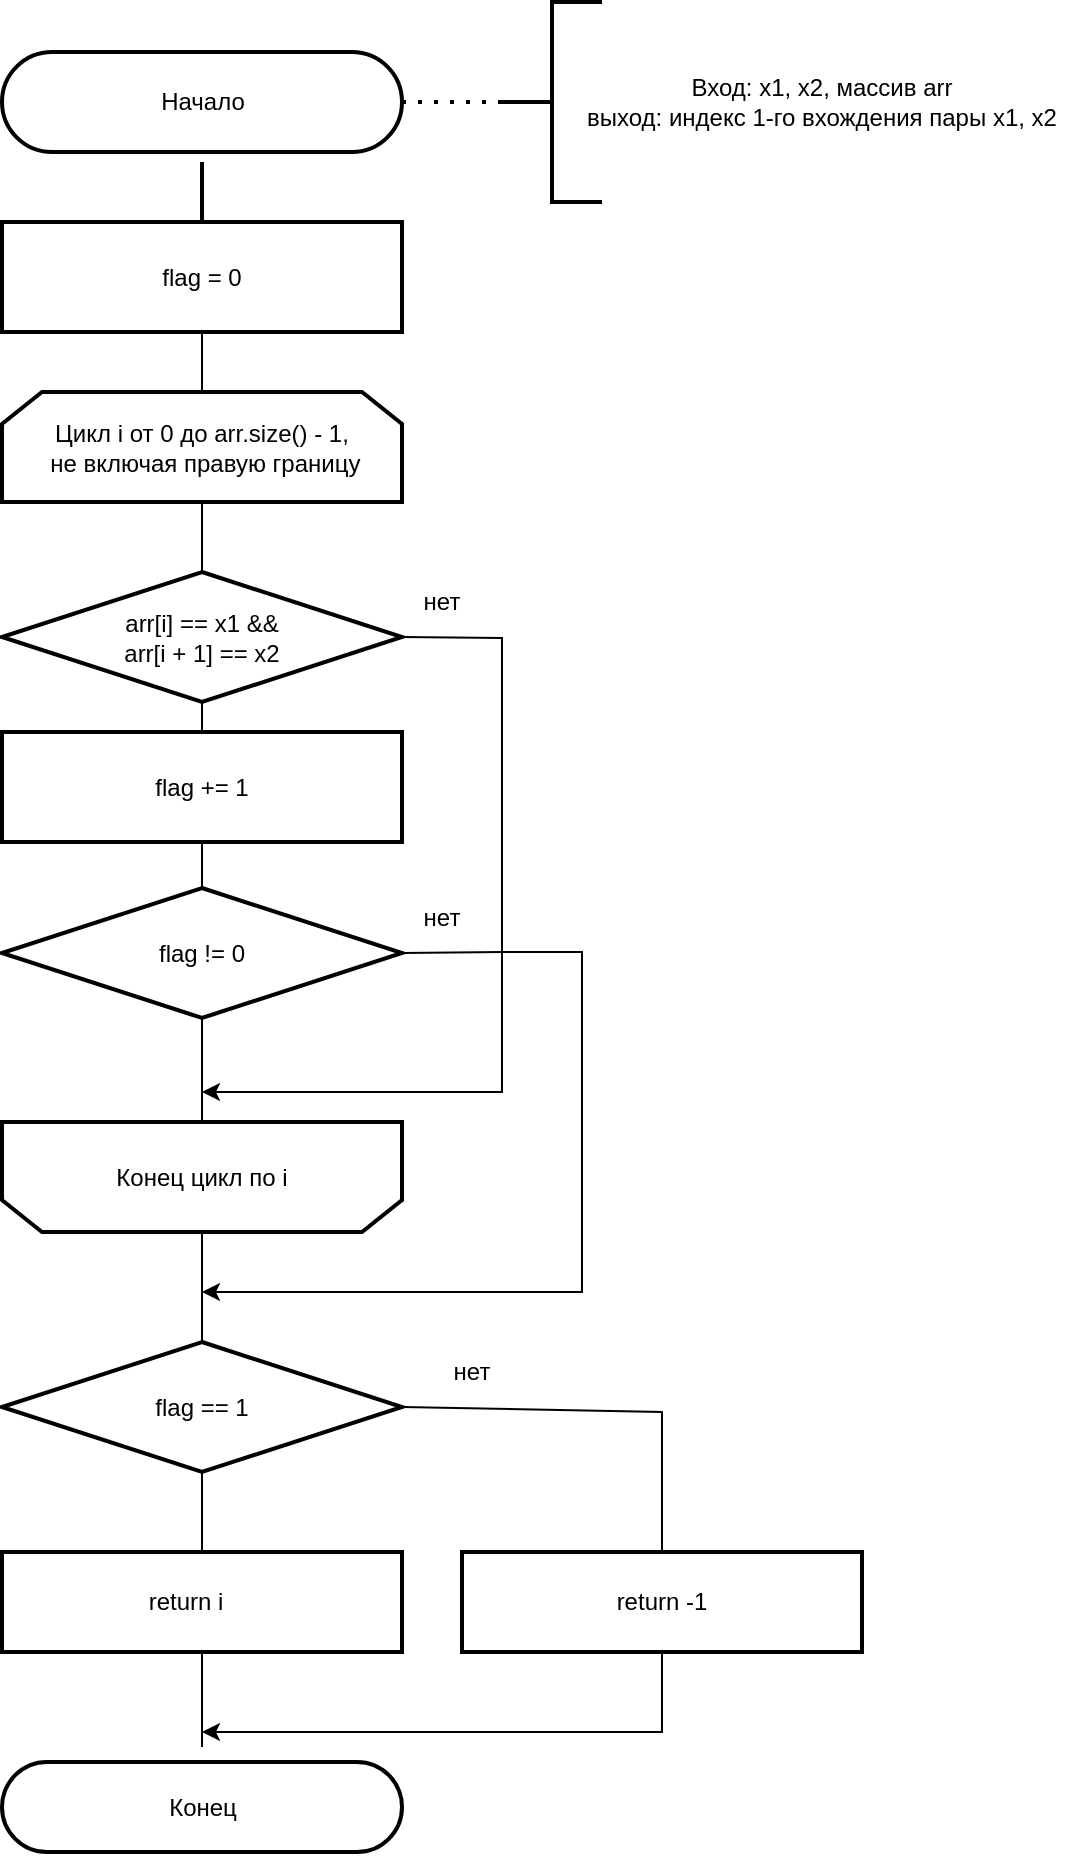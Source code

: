 <mxfile version="20.8.16" type="device"><diagram name="Page-1" id="8F8q21Rln6fJG1tnKdz3"><mxGraphModel dx="1434" dy="844" grid="1" gridSize="10" guides="1" tooltips="1" connect="1" arrows="1" fold="1" page="1" pageScale="1" pageWidth="690" pageHeight="980" math="0" shadow="0"><root><mxCell id="0"/><mxCell id="1" parent="0"/><mxCell id="TarQ6_jnv9ZqROeu05a5-2" style="edgeStyle=orthogonalEdgeStyle;rounded=0;orthogonalLoop=1;jettySize=auto;html=1;exitX=0.5;exitY=0.5;exitDx=0;exitDy=30;exitPerimeter=0;entryX=0.5;entryY=0;entryDx=0;entryDy=0;endArrow=none;endFill=0;strokeWidth=2;" parent="1" source="TarQ6_jnv9ZqROeu05a5-3" target="TarQ6_jnv9ZqROeu05a5-9" edge="1"><mxGeometry relative="1" as="geometry"/></mxCell><mxCell id="TarQ6_jnv9ZqROeu05a5-3" value="&lt;font style=&quot;font-size: 12px&quot;&gt;Начало&lt;/font&gt;" style="html=1;dashed=0;whitespace=wrap;shape=mxgraph.dfd.start;strokeWidth=2;" parent="1" vertex="1"><mxGeometry x="110" y="40" width="200" height="50" as="geometry"/></mxCell><mxCell id="TarQ6_jnv9ZqROeu05a5-4" style="edgeStyle=orthogonalEdgeStyle;rounded=0;orthogonalLoop=1;jettySize=auto;html=1;exitX=0.5;exitY=1;exitDx=0;exitDy=0;" parent="1" edge="1"><mxGeometry relative="1" as="geometry"><mxPoint x="160" y="180" as="sourcePoint"/><mxPoint x="160" y="180" as="targetPoint"/></mxGeometry></mxCell><mxCell id="TarQ6_jnv9ZqROeu05a5-7" value="&lt;font style=&quot;font-size: 12px&quot;&gt;flag += 1&lt;br&gt;&lt;/font&gt;" style="rounded=0;whiteSpace=wrap;html=1;strokeWidth=2;" parent="1" vertex="1"><mxGeometry x="110" y="380" width="200" height="55" as="geometry"/></mxCell><mxCell id="TarQ6_jnv9ZqROeu05a5-9" value="&lt;font&gt;flag = 0&lt;br&gt;&lt;/font&gt;" style="rounded=0;whiteSpace=wrap;html=1;strokeWidth=2;" parent="1" vertex="1"><mxGeometry x="110" y="125" width="200" height="55" as="geometry"/></mxCell><mxCell id="TarQ6_jnv9ZqROeu05a5-10" value="&lt;font style=&quot;font-size: 12px&quot;&gt;Конец&lt;/font&gt;" style="html=1;dashed=0;whitespace=wrap;shape=mxgraph.dfd.start;strokeWidth=2;" parent="1" vertex="1"><mxGeometry x="110" y="895" width="200" height="45" as="geometry"/></mxCell><mxCell id="TarQ6_jnv9ZqROeu05a5-22" value="Цикл i от 0 до arr.size() - 1,&lt;br&gt;&amp;nbsp;не включая правую границу" style="shape=loopLimit;whiteSpace=wrap;html=1;strokeWidth=2;" parent="1" vertex="1"><mxGeometry x="110" y="210" width="200" height="55" as="geometry"/></mxCell><mxCell id="TarQ6_jnv9ZqROeu05a5-25" value="Конец цикл по i" style="shape=loopLimit;whiteSpace=wrap;html=1;strokeWidth=2;direction=west;" parent="1" vertex="1"><mxGeometry x="110" y="575" width="200" height="55" as="geometry"/></mxCell><mxCell id="TarQ6_jnv9ZqROeu05a5-27" value="arr[i] == x1 &amp;amp;&amp;amp; &lt;br&gt;arr[i + 1] == x2" style="rhombus;whiteSpace=wrap;html=1;strokeWidth=2;" parent="1" vertex="1"><mxGeometry x="110" y="300" width="200" height="65" as="geometry"/></mxCell><mxCell id="TarQ6_jnv9ZqROeu05a5-29" value="flag == 1" style="rhombus;whiteSpace=wrap;html=1;strokeWidth=2;" parent="1" vertex="1"><mxGeometry x="110" y="685" width="200" height="65" as="geometry"/></mxCell><mxCell id="TarQ6_jnv9ZqROeu05a5-30" value="&lt;font style=&quot;font-size: 12px&quot;&gt;return i&lt;span style=&quot;white-space: pre;&quot;&gt;&#9;&lt;/span&gt;&lt;br&gt;&lt;/font&gt;" style="rounded=0;whiteSpace=wrap;html=1;strokeWidth=2;" parent="1" vertex="1"><mxGeometry x="110" y="790" width="200" height="50" as="geometry"/></mxCell><mxCell id="TarQ6_jnv9ZqROeu05a5-35" value="" style="endArrow=none;html=1;rounded=0;exitX=0.5;exitY=1;exitDx=0;exitDy=0;entryX=0.5;entryY=0.5;entryDx=0;entryDy=-30;entryPerimeter=0;" parent="1" source="TarQ6_jnv9ZqROeu05a5-30" target="TarQ6_jnv9ZqROeu05a5-10" edge="1"><mxGeometry width="50" height="50" relative="1" as="geometry"><mxPoint x="320" y="200" as="sourcePoint"/><mxPoint x="330" y="440" as="targetPoint"/></mxGeometry></mxCell><mxCell id="TarQ6_jnv9ZqROeu05a5-36" value="" style="endArrow=none;html=1;rounded=0;exitX=0.5;exitY=0;exitDx=0;exitDy=0;entryX=0.5;entryY=1;entryDx=0;entryDy=0;" parent="1" source="TarQ6_jnv9ZqROeu05a5-30" target="TarQ6_jnv9ZqROeu05a5-29" edge="1"><mxGeometry width="50" height="50" relative="1" as="geometry"><mxPoint x="320" y="200" as="sourcePoint"/><mxPoint x="370" y="150" as="targetPoint"/></mxGeometry></mxCell><mxCell id="TarQ6_jnv9ZqROeu05a5-37" value="" style="endArrow=none;html=1;rounded=0;exitX=0.5;exitY=0;exitDx=0;exitDy=0;entryX=0.5;entryY=0;entryDx=0;entryDy=0;" parent="1" source="TarQ6_jnv9ZqROeu05a5-25" target="TarQ6_jnv9ZqROeu05a5-29" edge="1"><mxGeometry width="50" height="50" relative="1" as="geometry"><mxPoint x="320" y="200" as="sourcePoint"/><mxPoint x="370" y="150" as="targetPoint"/></mxGeometry></mxCell><mxCell id="TarQ6_jnv9ZqROeu05a5-39" value="" style="endArrow=none;html=1;rounded=0;entryX=0.5;entryY=1;entryDx=0;entryDy=0;exitX=0.5;exitY=0;exitDx=0;exitDy=0;" parent="1" source="TarQ6_jnv9ZqROeu05a5-7" target="TarQ6_jnv9ZqROeu05a5-27" edge="1"><mxGeometry width="50" height="50" relative="1" as="geometry"><mxPoint x="320" y="200" as="sourcePoint"/><mxPoint x="370" y="150" as="targetPoint"/></mxGeometry></mxCell><mxCell id="TarQ6_jnv9ZqROeu05a5-40" value="" style="endArrow=none;html=1;rounded=0;exitX=0.5;exitY=1;exitDx=0;exitDy=0;entryX=0.5;entryY=0;entryDx=0;entryDy=0;" parent="1" source="TarQ6_jnv9ZqROeu05a5-22" target="TarQ6_jnv9ZqROeu05a5-27" edge="1"><mxGeometry width="50" height="50" relative="1" as="geometry"><mxPoint x="320" y="200" as="sourcePoint"/><mxPoint x="370" y="150" as="targetPoint"/></mxGeometry></mxCell><mxCell id="TarQ6_jnv9ZqROeu05a5-41" value="" style="endArrow=none;html=1;rounded=0;entryX=0.5;entryY=1;entryDx=0;entryDy=0;exitX=0.5;exitY=0;exitDx=0;exitDy=0;" parent="1" source="TarQ6_jnv9ZqROeu05a5-22" target="TarQ6_jnv9ZqROeu05a5-9" edge="1"><mxGeometry width="50" height="50" relative="1" as="geometry"><mxPoint x="320" y="200" as="sourcePoint"/><mxPoint x="370" y="150" as="targetPoint"/></mxGeometry></mxCell><mxCell id="TarQ6_jnv9ZqROeu05a5-42" value="" style="endArrow=classic;html=1;rounded=0;exitX=0.5;exitY=1;exitDx=0;exitDy=0;" parent="1" source="TarQ6_jnv9ZqROeu05a5-44" edge="1"><mxGeometry width="50" height="50" relative="1" as="geometry"><mxPoint x="350" y="470" as="sourcePoint"/><mxPoint x="210" y="880" as="targetPoint"/><Array as="points"><mxPoint x="440" y="880"/></Array></mxGeometry></mxCell><mxCell id="TarQ6_jnv9ZqROeu05a5-43" value="" style="endArrow=classic;html=1;rounded=0;exitX=1;exitY=0.5;exitDx=0;exitDy=0;" parent="1" source="TarQ6_jnv9ZqROeu05a5-27" edge="1"><mxGeometry width="50" height="50" relative="1" as="geometry"><mxPoint x="350" y="470" as="sourcePoint"/><mxPoint x="210" y="560" as="targetPoint"/><Array as="points"><mxPoint x="360" y="333"/><mxPoint x="360" y="560"/></Array></mxGeometry></mxCell><mxCell id="TarQ6_jnv9ZqROeu05a5-44" value="&lt;font style=&quot;font-size: 12px&quot;&gt;return -1&lt;br&gt;&lt;/font&gt;" style="rounded=0;whiteSpace=wrap;html=1;strokeWidth=2;" parent="1" vertex="1"><mxGeometry x="340" y="790" width="200" height="50" as="geometry"/></mxCell><mxCell id="TarQ6_jnv9ZqROeu05a5-45" value="" style="endArrow=none;html=1;rounded=0;exitX=1;exitY=0.5;exitDx=0;exitDy=0;entryX=0.5;entryY=0;entryDx=0;entryDy=0;" parent="1" source="TarQ6_jnv9ZqROeu05a5-29" target="TarQ6_jnv9ZqROeu05a5-44" edge="1"><mxGeometry width="50" height="50" relative="1" as="geometry"><mxPoint x="350" y="630" as="sourcePoint"/><mxPoint x="400" y="580" as="targetPoint"/><Array as="points"><mxPoint x="440" y="720"/></Array></mxGeometry></mxCell><mxCell id="TarQ6_jnv9ZqROeu05a5-46" value="нет" style="text;html=1;strokeColor=none;fillColor=none;align=center;verticalAlign=middle;whiteSpace=wrap;rounded=0;" parent="1" vertex="1"><mxGeometry x="300" y="300" width="60" height="30" as="geometry"/></mxCell><mxCell id="TarQ6_jnv9ZqROeu05a5-47" value="нет" style="text;html=1;strokeColor=none;fillColor=none;align=center;verticalAlign=middle;whiteSpace=wrap;rounded=0;" parent="1" vertex="1"><mxGeometry x="315" y="685" width="60" height="30" as="geometry"/></mxCell><mxCell id="MhwCXdwUnBBD0tAP9bKD-2" value="flag != 0" style="rhombus;whiteSpace=wrap;html=1;strokeWidth=2;" vertex="1" parent="1"><mxGeometry x="110" y="458" width="200" height="65" as="geometry"/></mxCell><mxCell id="MhwCXdwUnBBD0tAP9bKD-3" value="" style="endArrow=none;html=1;rounded=0;exitX=0.5;exitY=1;exitDx=0;exitDy=0;entryX=0.5;entryY=1;entryDx=0;entryDy=0;" edge="1" parent="1" source="MhwCXdwUnBBD0tAP9bKD-2" target="TarQ6_jnv9ZqROeu05a5-25"><mxGeometry width="50" height="50" relative="1" as="geometry"><mxPoint x="520" y="460" as="sourcePoint"/><mxPoint x="570" y="410" as="targetPoint"/></mxGeometry></mxCell><mxCell id="MhwCXdwUnBBD0tAP9bKD-4" value="" style="endArrow=none;html=1;rounded=0;exitX=0.5;exitY=0;exitDx=0;exitDy=0;entryX=0.5;entryY=1;entryDx=0;entryDy=0;" edge="1" parent="1" source="MhwCXdwUnBBD0tAP9bKD-2" target="TarQ6_jnv9ZqROeu05a5-7"><mxGeometry width="50" height="50" relative="1" as="geometry"><mxPoint x="520" y="460" as="sourcePoint"/><mxPoint x="570" y="410" as="targetPoint"/></mxGeometry></mxCell><mxCell id="MhwCXdwUnBBD0tAP9bKD-5" value="" style="endArrow=classic;html=1;rounded=0;exitX=1;exitY=0.5;exitDx=0;exitDy=0;" edge="1" parent="1" source="MhwCXdwUnBBD0tAP9bKD-2"><mxGeometry width="50" height="50" relative="1" as="geometry"><mxPoint x="520" y="460" as="sourcePoint"/><mxPoint x="210" y="660" as="targetPoint"/><Array as="points"><mxPoint x="360" y="490"/><mxPoint x="400" y="490"/><mxPoint x="400" y="560"/><mxPoint x="400" y="660"/></Array></mxGeometry></mxCell><mxCell id="MhwCXdwUnBBD0tAP9bKD-6" value="нет" style="text;html=1;strokeColor=none;fillColor=none;align=center;verticalAlign=middle;whiteSpace=wrap;rounded=0;" vertex="1" parent="1"><mxGeometry x="300" y="458" width="60" height="30" as="geometry"/></mxCell><mxCell id="MhwCXdwUnBBD0tAP9bKD-9" value="" style="endArrow=none;dashed=1;html=1;dashPattern=1 3;strokeWidth=2;rounded=0;exitX=1;exitY=0.5;exitDx=0;exitDy=0;exitPerimeter=0;" edge="1" parent="1" source="TarQ6_jnv9ZqROeu05a5-3"><mxGeometry width="50" height="50" relative="1" as="geometry"><mxPoint x="310" y="65" as="sourcePoint"/><mxPoint x="370" y="65" as="targetPoint"/></mxGeometry></mxCell><mxCell id="MhwCXdwUnBBD0tAP9bKD-8" value="" style="strokeWidth=2;html=1;shape=mxgraph.flowchart.annotation_2;align=left;labelPosition=right;pointerEvents=1;" vertex="1" parent="1"><mxGeometry x="360" y="15" width="50" height="100" as="geometry"/></mxCell><mxCell id="MhwCXdwUnBBD0tAP9bKD-10" value="Вход: x1, x2, массив arr&lt;br&gt;выход: индекс 1-го вхождения пары x1, x2" style="text;html=1;strokeColor=none;fillColor=none;align=center;verticalAlign=middle;whiteSpace=wrap;rounded=0;" vertex="1" parent="1"><mxGeometry x="390" y="50" width="260" height="30" as="geometry"/></mxCell></root></mxGraphModel></diagram></mxfile>